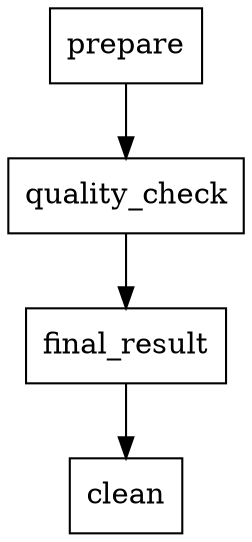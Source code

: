 digraph G {
  node [shape=box];
  prepare [label="prepare"];
  quality_check [label="quality_check"];
  final_result [label="final_result"];
  clean [label="clean"];
  prepare -> quality_check;
  quality_check -> final_result;
  final_result -> clean;
}
